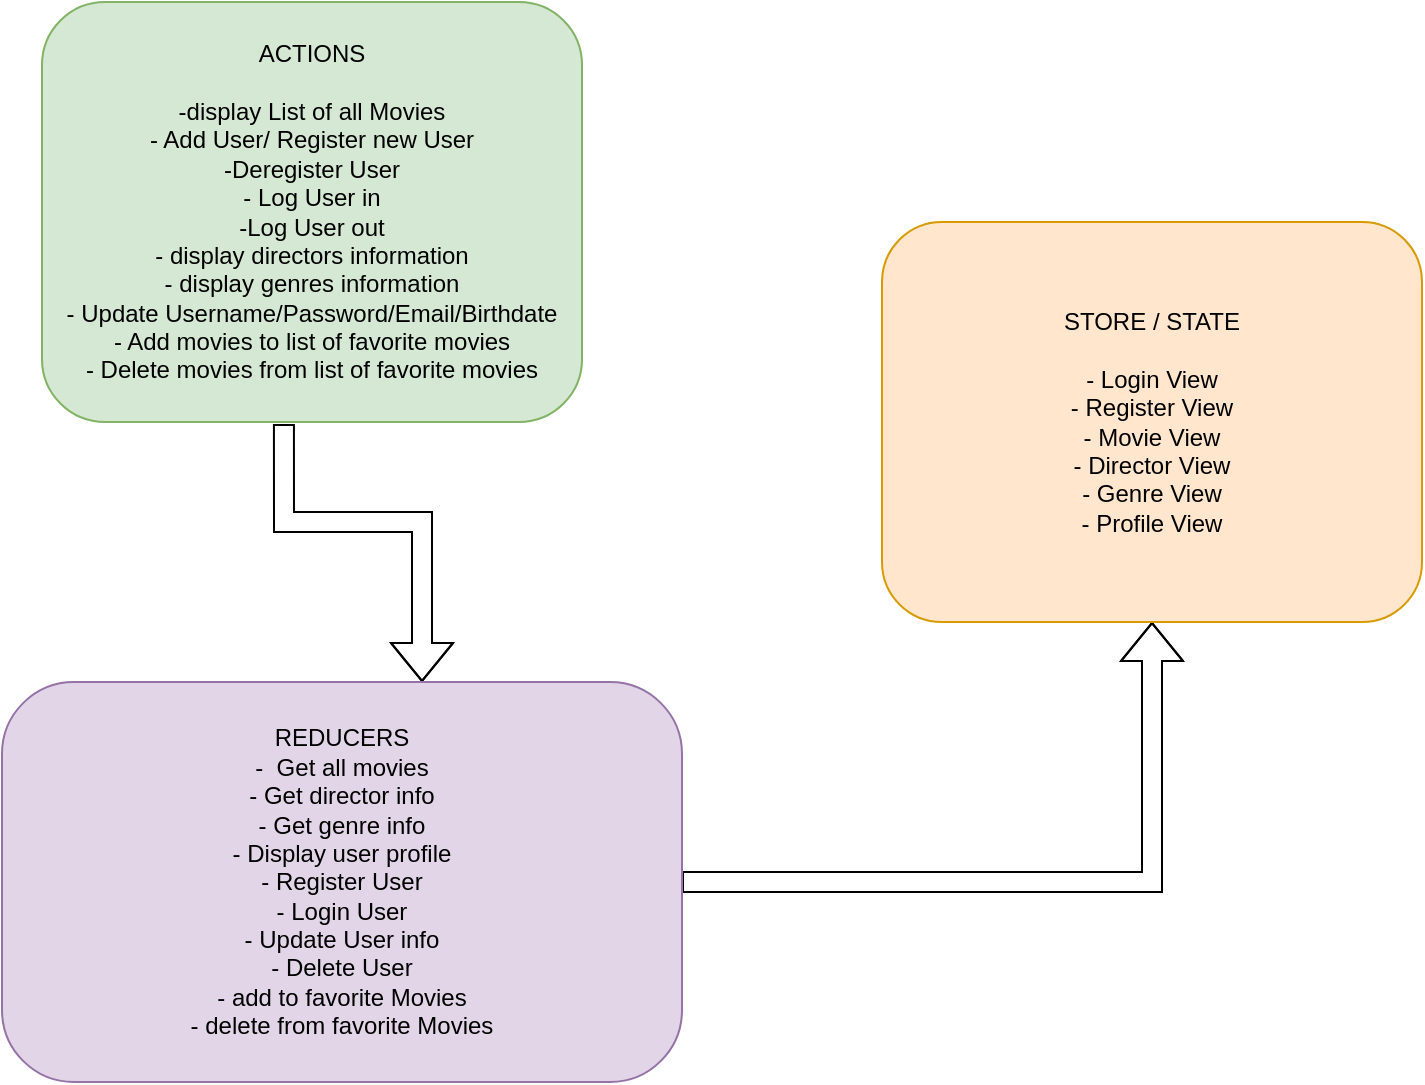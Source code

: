 <mxfile version="15.3.0" type="github">
  <diagram id="Yg3D-YNop6xcODFwDVZ-" name="Page-1">
    <mxGraphModel dx="1102" dy="529" grid="1" gridSize="10" guides="1" tooltips="1" connect="1" arrows="1" fold="1" page="1" pageScale="1" pageWidth="827" pageHeight="1169" math="0" shadow="0">
      <root>
        <mxCell id="0" />
        <mxCell id="1" parent="0" />
        <mxCell id="7O_OZhT6sY6kMUz_unLC-2" style="edgeStyle=orthogonalEdgeStyle;shape=flexArrow;rounded=0;orthogonalLoop=1;jettySize=auto;html=1;exitX=0.448;exitY=1.005;exitDx=0;exitDy=0;exitPerimeter=0;" edge="1" parent="1" source="7O_OZhT6sY6kMUz_unLC-1" target="7O_OZhT6sY6kMUz_unLC-3">
          <mxGeometry relative="1" as="geometry">
            <mxPoint x="230" y="350" as="targetPoint" />
            <mxPoint x="230" y="280" as="sourcePoint" />
            <Array as="points">
              <mxPoint x="231" y="280" />
              <mxPoint x="300" y="280" />
            </Array>
          </mxGeometry>
        </mxCell>
        <mxCell id="7O_OZhT6sY6kMUz_unLC-1" value="&lt;div&gt;ACTIONS&lt;/div&gt;&lt;div&gt;&lt;br&gt;&lt;/div&gt;&lt;div align=&quot;center&quot;&gt;-display List of all Movies&lt;/div&gt;&lt;div align=&quot;center&quot;&gt;- Add User/ Register new User&lt;/div&gt;&lt;div align=&quot;center&quot;&gt;-Deregister User&lt;br&gt;&lt;/div&gt;&lt;div align=&quot;center&quot;&gt;- Log User in&lt;/div&gt;&lt;div align=&quot;center&quot;&gt;-Log User out&lt;br&gt;&lt;/div&gt;&lt;div align=&quot;center&quot;&gt;- display directors information&lt;/div&gt;&lt;div align=&quot;center&quot;&gt;- display genres information&lt;br&gt;&lt;/div&gt;&lt;div align=&quot;center&quot;&gt;- Update Username/Password/Email/Birthdate&lt;/div&gt;&lt;div align=&quot;center&quot;&gt;- Add movies to list of favorite movies&lt;/div&gt;&lt;div align=&quot;center&quot;&gt;- Delete movies from list of favorite movies&lt;/div&gt;" style="rounded=1;whiteSpace=wrap;html=1;fillColor=#d5e8d4;strokeColor=#82b366;" vertex="1" parent="1">
          <mxGeometry x="110" y="20" width="270" height="210" as="geometry" />
        </mxCell>
        <mxCell id="7O_OZhT6sY6kMUz_unLC-4" style="edgeStyle=orthogonalEdgeStyle;shape=flexArrow;rounded=0;orthogonalLoop=1;jettySize=auto;html=1;" edge="1" parent="1" source="7O_OZhT6sY6kMUz_unLC-3" target="7O_OZhT6sY6kMUz_unLC-5">
          <mxGeometry relative="1" as="geometry">
            <mxPoint x="580" y="340" as="targetPoint" />
          </mxGeometry>
        </mxCell>
        <mxCell id="7O_OZhT6sY6kMUz_unLC-3" value="&lt;div&gt;REDUCERS&lt;/div&gt;&lt;div&gt;-&amp;nbsp; Get all movies&lt;/div&gt;&lt;div&gt;- Get director info&lt;/div&gt;&lt;div&gt;- Get genre info&lt;br&gt;&lt;/div&gt;&lt;div&gt;- Display user profile &lt;br&gt;&lt;/div&gt;&lt;div&gt;- Register User&lt;br&gt;&lt;/div&gt;&lt;div&gt;- Login User&lt;br&gt;&lt;/div&gt;&lt;div&gt;- Update User info&lt;/div&gt;&lt;div&gt;- Delete User&lt;br&gt;&lt;/div&gt;&lt;div&gt;- add to favorite Movies&lt;/div&gt;&lt;div align=&quot;left&quot;&gt;- delete from favorite Movies&lt;br&gt;&lt;/div&gt;" style="rounded=1;whiteSpace=wrap;html=1;arcSize=18;fillColor=#e1d5e7;strokeColor=#9673a6;" vertex="1" parent="1">
          <mxGeometry x="90" y="360" width="340" height="200" as="geometry" />
        </mxCell>
        <mxCell id="7O_OZhT6sY6kMUz_unLC-5" value="&lt;div&gt;STORE / STATE&lt;/div&gt;&lt;div&gt;&lt;br&gt;&lt;/div&gt;&lt;div&gt;- Login View&lt;/div&gt;&lt;div&gt;- Register View&lt;/div&gt;&lt;div&gt;- Movie View&lt;/div&gt;&lt;div&gt;&lt;div&gt;- Director View&lt;/div&gt;&lt;/div&gt;&lt;div&gt;- Genre View&lt;/div&gt;&lt;div&gt;- Profile View&lt;br&gt;&lt;/div&gt;" style="rounded=1;whiteSpace=wrap;html=1;fillColor=#ffe6cc;strokeColor=#d79b00;" vertex="1" parent="1">
          <mxGeometry x="530" y="130" width="270" height="200" as="geometry" />
        </mxCell>
      </root>
    </mxGraphModel>
  </diagram>
</mxfile>

